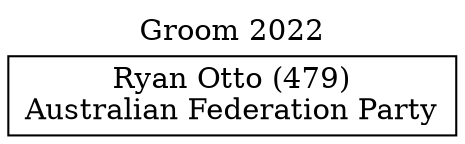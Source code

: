 // House preference flow
digraph "Ryan Otto (479)_Groom_2022" {
	graph [label="Groom 2022" labelloc=t mclimit=10]
	node [shape=box]
	"Ryan Otto (479)" [label="Ryan Otto (479)
Australian Federation Party"]
}
